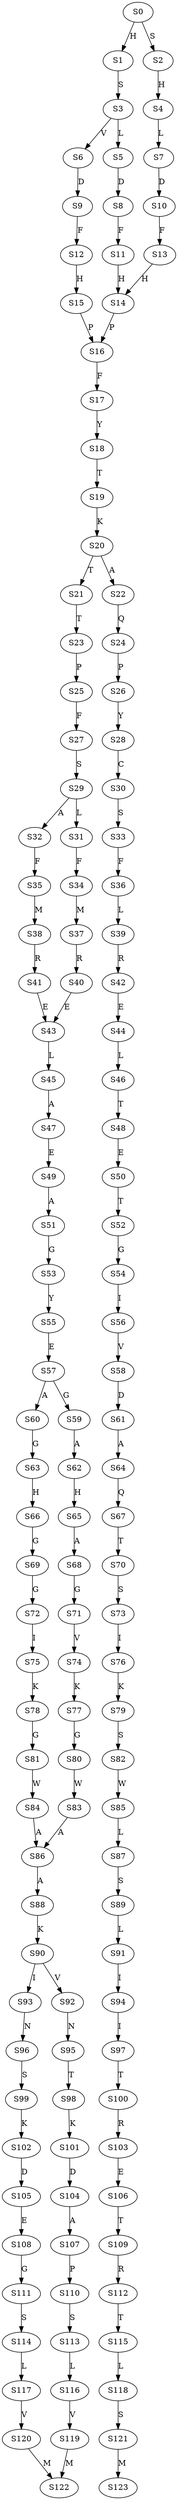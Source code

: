 strict digraph  {
	S0 -> S1 [ label = H ];
	S0 -> S2 [ label = S ];
	S1 -> S3 [ label = S ];
	S2 -> S4 [ label = H ];
	S3 -> S5 [ label = L ];
	S3 -> S6 [ label = V ];
	S4 -> S7 [ label = L ];
	S5 -> S8 [ label = D ];
	S6 -> S9 [ label = D ];
	S7 -> S10 [ label = D ];
	S8 -> S11 [ label = F ];
	S9 -> S12 [ label = F ];
	S10 -> S13 [ label = F ];
	S11 -> S14 [ label = H ];
	S12 -> S15 [ label = H ];
	S13 -> S14 [ label = H ];
	S14 -> S16 [ label = P ];
	S15 -> S16 [ label = P ];
	S16 -> S17 [ label = F ];
	S17 -> S18 [ label = Y ];
	S18 -> S19 [ label = T ];
	S19 -> S20 [ label = K ];
	S20 -> S21 [ label = T ];
	S20 -> S22 [ label = A ];
	S21 -> S23 [ label = T ];
	S22 -> S24 [ label = Q ];
	S23 -> S25 [ label = P ];
	S24 -> S26 [ label = P ];
	S25 -> S27 [ label = F ];
	S26 -> S28 [ label = Y ];
	S27 -> S29 [ label = S ];
	S28 -> S30 [ label = C ];
	S29 -> S31 [ label = L ];
	S29 -> S32 [ label = A ];
	S30 -> S33 [ label = S ];
	S31 -> S34 [ label = F ];
	S32 -> S35 [ label = F ];
	S33 -> S36 [ label = F ];
	S34 -> S37 [ label = M ];
	S35 -> S38 [ label = M ];
	S36 -> S39 [ label = L ];
	S37 -> S40 [ label = R ];
	S38 -> S41 [ label = R ];
	S39 -> S42 [ label = R ];
	S40 -> S43 [ label = E ];
	S41 -> S43 [ label = E ];
	S42 -> S44 [ label = E ];
	S43 -> S45 [ label = L ];
	S44 -> S46 [ label = L ];
	S45 -> S47 [ label = A ];
	S46 -> S48 [ label = T ];
	S47 -> S49 [ label = E ];
	S48 -> S50 [ label = E ];
	S49 -> S51 [ label = A ];
	S50 -> S52 [ label = T ];
	S51 -> S53 [ label = G ];
	S52 -> S54 [ label = G ];
	S53 -> S55 [ label = Y ];
	S54 -> S56 [ label = I ];
	S55 -> S57 [ label = E ];
	S56 -> S58 [ label = V ];
	S57 -> S59 [ label = G ];
	S57 -> S60 [ label = A ];
	S58 -> S61 [ label = D ];
	S59 -> S62 [ label = A ];
	S60 -> S63 [ label = G ];
	S61 -> S64 [ label = A ];
	S62 -> S65 [ label = H ];
	S63 -> S66 [ label = H ];
	S64 -> S67 [ label = Q ];
	S65 -> S68 [ label = A ];
	S66 -> S69 [ label = G ];
	S67 -> S70 [ label = T ];
	S68 -> S71 [ label = G ];
	S69 -> S72 [ label = G ];
	S70 -> S73 [ label = S ];
	S71 -> S74 [ label = V ];
	S72 -> S75 [ label = I ];
	S73 -> S76 [ label = I ];
	S74 -> S77 [ label = K ];
	S75 -> S78 [ label = K ];
	S76 -> S79 [ label = K ];
	S77 -> S80 [ label = G ];
	S78 -> S81 [ label = G ];
	S79 -> S82 [ label = S ];
	S80 -> S83 [ label = W ];
	S81 -> S84 [ label = W ];
	S82 -> S85 [ label = W ];
	S83 -> S86 [ label = A ];
	S84 -> S86 [ label = A ];
	S85 -> S87 [ label = L ];
	S86 -> S88 [ label = A ];
	S87 -> S89 [ label = S ];
	S88 -> S90 [ label = K ];
	S89 -> S91 [ label = L ];
	S90 -> S92 [ label = V ];
	S90 -> S93 [ label = I ];
	S91 -> S94 [ label = I ];
	S92 -> S95 [ label = N ];
	S93 -> S96 [ label = N ];
	S94 -> S97 [ label = I ];
	S95 -> S98 [ label = T ];
	S96 -> S99 [ label = S ];
	S97 -> S100 [ label = T ];
	S98 -> S101 [ label = K ];
	S99 -> S102 [ label = K ];
	S100 -> S103 [ label = R ];
	S101 -> S104 [ label = D ];
	S102 -> S105 [ label = D ];
	S103 -> S106 [ label = E ];
	S104 -> S107 [ label = A ];
	S105 -> S108 [ label = E ];
	S106 -> S109 [ label = T ];
	S107 -> S110 [ label = P ];
	S108 -> S111 [ label = G ];
	S109 -> S112 [ label = R ];
	S110 -> S113 [ label = S ];
	S111 -> S114 [ label = S ];
	S112 -> S115 [ label = T ];
	S113 -> S116 [ label = L ];
	S114 -> S117 [ label = L ];
	S115 -> S118 [ label = L ];
	S116 -> S119 [ label = V ];
	S117 -> S120 [ label = V ];
	S118 -> S121 [ label = S ];
	S119 -> S122 [ label = M ];
	S120 -> S122 [ label = M ];
	S121 -> S123 [ label = M ];
}
